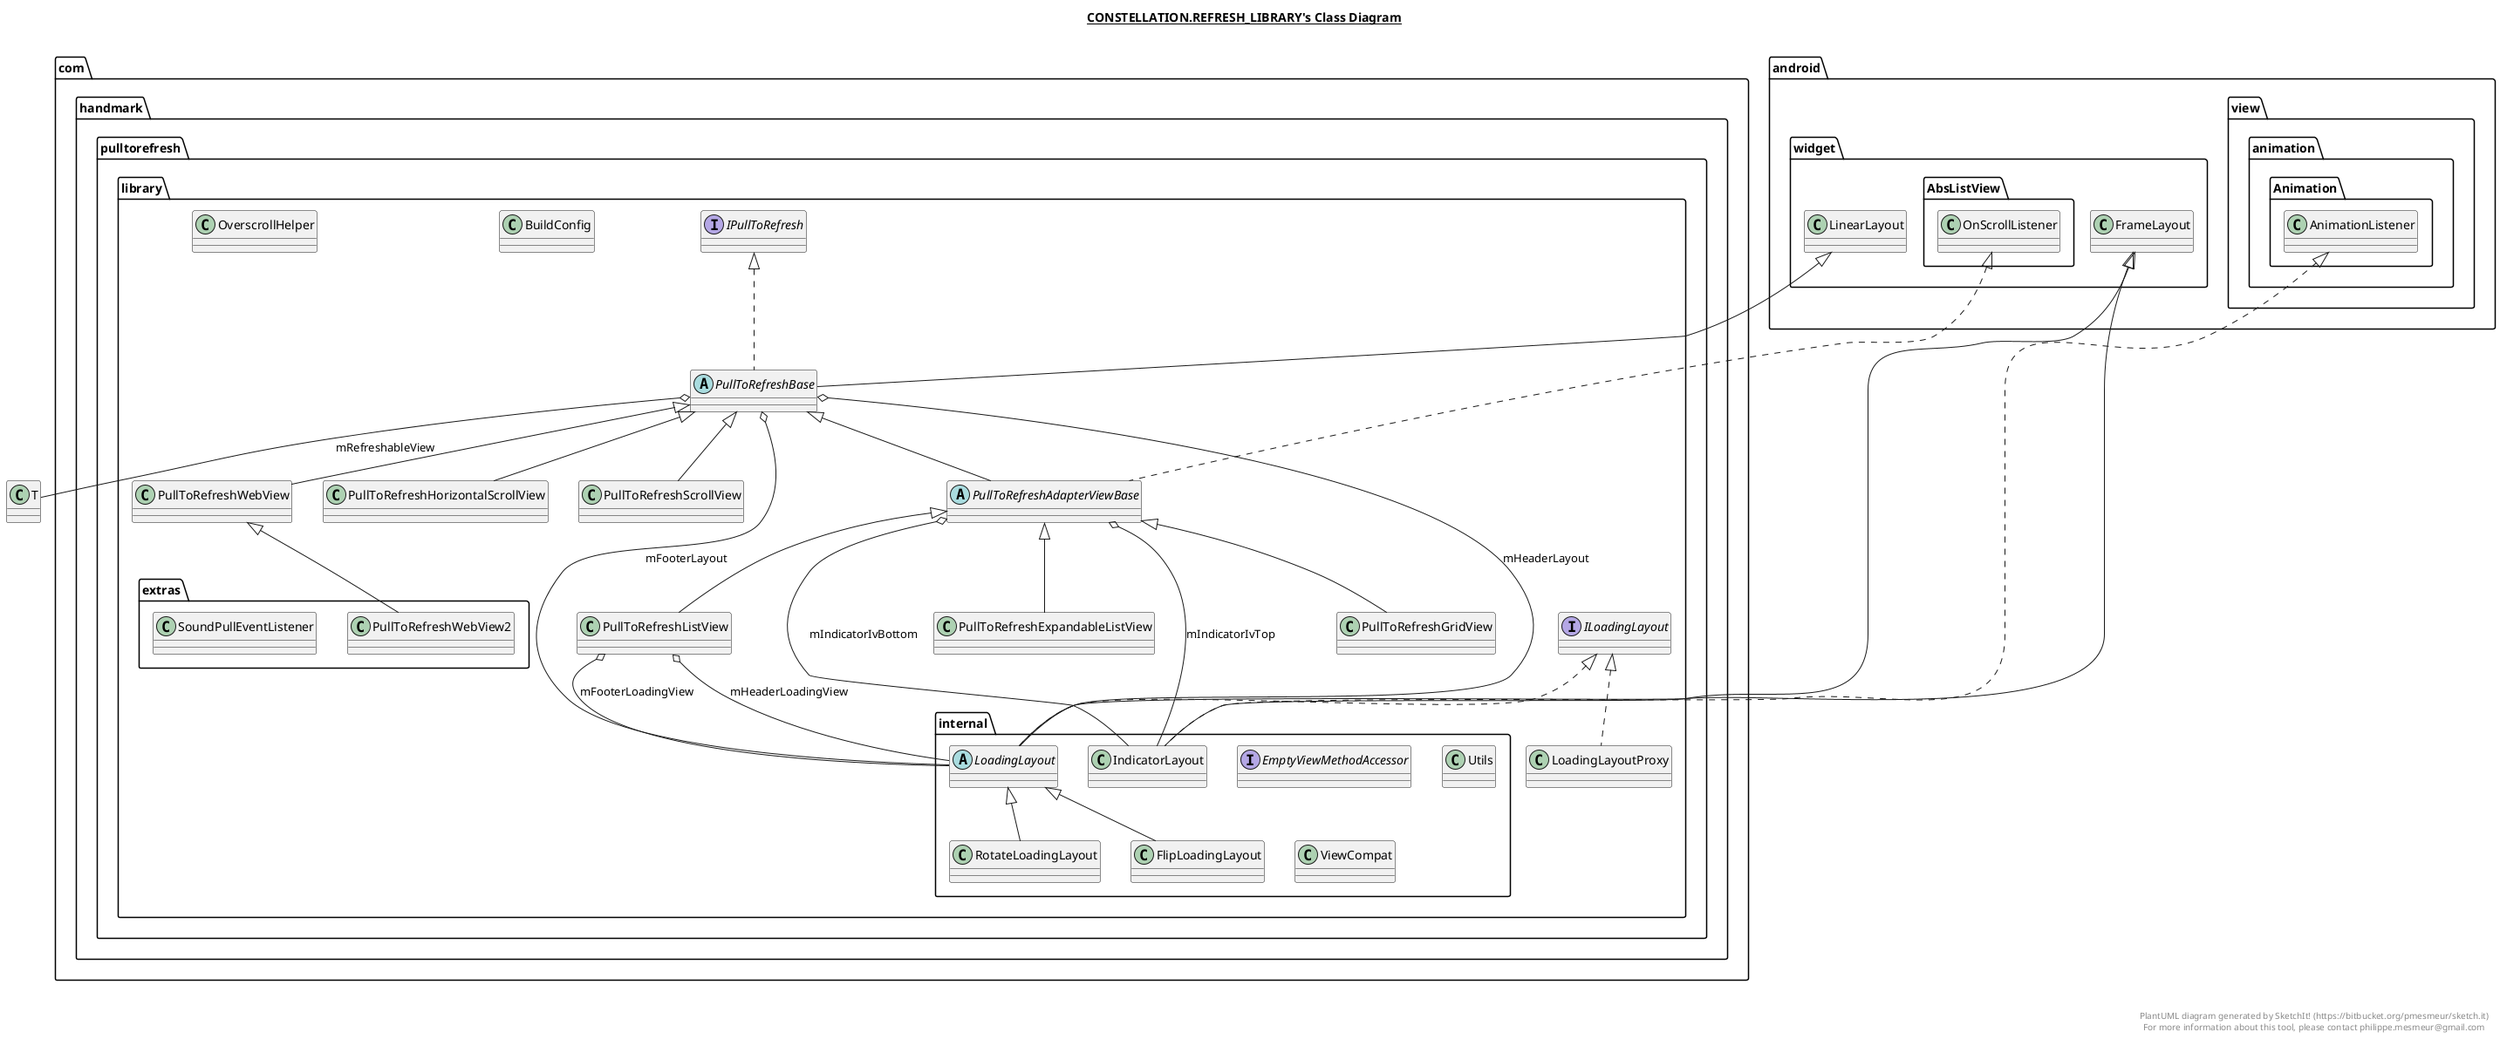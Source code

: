 @startuml

title __CONSTELLATION.REFRESH_LIBRARY's Class Diagram__\n

  namespace com.handmark.pulltorefresh.library {
    class com.handmark.pulltorefresh.library.BuildConfig {
    }
  }
  

  namespace com.handmark.pulltorefresh.library {
    interface com.handmark.pulltorefresh.library.ILoadingLayout {
    }
  }
  

  namespace com.handmark.pulltorefresh.library {
    interface com.handmark.pulltorefresh.library.IPullToRefresh {
    }
  }
  

  namespace com.handmark.pulltorefresh.library {
    class com.handmark.pulltorefresh.library.LoadingLayoutProxy {
    }
  }
  

  namespace com.handmark.pulltorefresh.library {
    class com.handmark.pulltorefresh.library.OverscrollHelper {
    }
  }
  

  namespace com.handmark.pulltorefresh.library {
    abstract class com.handmark.pulltorefresh.library.PullToRefreshAdapterViewBase {
    }
  }
  

  namespace com.handmark.pulltorefresh.library {
    abstract class com.handmark.pulltorefresh.library.PullToRefreshBase {
    }
  }
  

  namespace com.handmark.pulltorefresh.library {
    class com.handmark.pulltorefresh.library.PullToRefreshExpandableListView {
    }
  }
  

  namespace com.handmark.pulltorefresh.library {
    class com.handmark.pulltorefresh.library.PullToRefreshGridView {
    }
  }
  

  namespace com.handmark.pulltorefresh.library {
    class com.handmark.pulltorefresh.library.PullToRefreshHorizontalScrollView {
    }
  }
  

  namespace com.handmark.pulltorefresh.library {
    class com.handmark.pulltorefresh.library.PullToRefreshListView {
    }
  }
  

  namespace com.handmark.pulltorefresh.library {
    class com.handmark.pulltorefresh.library.PullToRefreshScrollView {
    }
  }
  

  namespace com.handmark.pulltorefresh.library {
    class com.handmark.pulltorefresh.library.PullToRefreshWebView {
    }
  }
  

  namespace com.handmark.pulltorefresh.library {
    namespace extras {
      class com.handmark.pulltorefresh.library.extras.PullToRefreshWebView2 {
      }
    }
  }
  

  namespace com.handmark.pulltorefresh.library {
    namespace extras {
      class com.handmark.pulltorefresh.library.extras.SoundPullEventListener {
      }
    }
  }
  

  namespace com.handmark.pulltorefresh.library {
    namespace internal {
      interface com.handmark.pulltorefresh.library.internal.EmptyViewMethodAccessor {
      }
    }
  }
  

  namespace com.handmark.pulltorefresh.library {
    namespace internal {
      class com.handmark.pulltorefresh.library.internal.FlipLoadingLayout {
      }
    }
  }
  

  namespace com.handmark.pulltorefresh.library {
    namespace internal {
      class com.handmark.pulltorefresh.library.internal.IndicatorLayout {
      }
    }
  }
  

  namespace com.handmark.pulltorefresh.library {
    namespace internal {
      abstract class com.handmark.pulltorefresh.library.internal.LoadingLayout {
      }
    }
  }
  

  namespace com.handmark.pulltorefresh.library {
    namespace internal {
      class com.handmark.pulltorefresh.library.internal.RotateLoadingLayout {
      }
    }
  }
  

  namespace com.handmark.pulltorefresh.library {
    namespace internal {
      class com.handmark.pulltorefresh.library.internal.Utils {
      }
    }
  }
  

  namespace com.handmark.pulltorefresh.library {
    namespace internal {
      class com.handmark.pulltorefresh.library.internal.ViewCompat {
      }
    }
  }
  

  com.handmark.pulltorefresh.library.LoadingLayoutProxy .up.|> com.handmark.pulltorefresh.library.ILoadingLayout
  com.handmark.pulltorefresh.library.PullToRefreshAdapterViewBase .up.|> android.widget.AbsListView.OnScrollListener
  com.handmark.pulltorefresh.library.PullToRefreshAdapterViewBase -up-|> com.handmark.pulltorefresh.library.PullToRefreshBase
  com.handmark.pulltorefresh.library.PullToRefreshAdapterViewBase o-- com.handmark.pulltorefresh.library.internal.IndicatorLayout : mIndicatorIvBottom
  com.handmark.pulltorefresh.library.PullToRefreshAdapterViewBase o-- com.handmark.pulltorefresh.library.internal.IndicatorLayout : mIndicatorIvTop
  com.handmark.pulltorefresh.library.PullToRefreshAdapterViewBase o-- com.handmark.pulltorefresh.library.PullToRefreshBase.OnLastItemVisibleListener : mOnLastItemVisibleListener
  com.handmark.pulltorefresh.library.PullToRefreshBase .up.|> com.handmark.pulltorefresh.library.IPullToRefresh
  com.handmark.pulltorefresh.library.PullToRefreshBase -up-|> android.widget.LinearLayout
  com.handmark.pulltorefresh.library.PullToRefreshBase o-- T : mRefreshableView
  com.handmark.pulltorefresh.library.PullToRefreshBase o-- com.handmark.pulltorefresh.library.PullToRefreshBase.Mode : mCurrentMode
  com.handmark.pulltorefresh.library.PullToRefreshBase o-- com.handmark.pulltorefresh.library.PullToRefreshBase.SmoothScrollRunnable : mCurrentSmoothScrollRunnable
  com.handmark.pulltorefresh.library.PullToRefreshBase o-- com.handmark.pulltorefresh.library.internal.LoadingLayout : mFooterLayout
  com.handmark.pulltorefresh.library.PullToRefreshBase o-- com.handmark.pulltorefresh.library.internal.LoadingLayout : mHeaderLayout
  com.handmark.pulltorefresh.library.PullToRefreshBase o-- com.handmark.pulltorefresh.library.PullToRefreshBase.AnimationStyle : mLoadingAnimationStyle
  com.handmark.pulltorefresh.library.PullToRefreshBase o-- com.handmark.pulltorefresh.library.PullToRefreshBase.Mode : mMode
  com.handmark.pulltorefresh.library.PullToRefreshBase o-- com.handmark.pulltorefresh.library.PullToRefreshBase.State : mState
  com.handmark.pulltorefresh.library.PullToRefreshExpandableListView -up-|> com.handmark.pulltorefresh.library.PullToRefreshAdapterViewBase
  com.handmark.pulltorefresh.library.PullToRefreshGridView -up-|> com.handmark.pulltorefresh.library.PullToRefreshAdapterViewBase
  com.handmark.pulltorefresh.library.PullToRefreshHorizontalScrollView -up-|> com.handmark.pulltorefresh.library.PullToRefreshBase
  com.handmark.pulltorefresh.library.PullToRefreshListView -up-|> com.handmark.pulltorefresh.library.PullToRefreshAdapterViewBase
  com.handmark.pulltorefresh.library.PullToRefreshListView o-- com.handmark.pulltorefresh.library.internal.LoadingLayout : mFooterLoadingView
  com.handmark.pulltorefresh.library.PullToRefreshListView o-- com.handmark.pulltorefresh.library.internal.LoadingLayout : mHeaderLoadingView
  com.handmark.pulltorefresh.library.PullToRefreshScrollView -up-|> com.handmark.pulltorefresh.library.PullToRefreshBase
  com.handmark.pulltorefresh.library.PullToRefreshWebView -up-|> com.handmark.pulltorefresh.library.PullToRefreshBase
  com.handmark.pulltorefresh.library.extras.PullToRefreshWebView2 -up-|> com.handmark.pulltorefresh.library.PullToRefreshWebView
  com.handmark.pulltorefresh.library.extras.PullToRefreshWebView2 o-- com.handmark.pulltorefresh.library.extras.PullToRefreshWebView2.JsValueCallback : mJsCallback
  com.handmark.pulltorefresh.library.extras.SoundPullEventListener .up.|> com.handmark.pulltorefresh.library.PullToRefreshBase.OnPullEventListener
  com.handmark.pulltorefresh.library.internal.FlipLoadingLayout -up-|> com.handmark.pulltorefresh.library.internal.LoadingLayout
  com.handmark.pulltorefresh.library.internal.IndicatorLayout .up.|> android.view.animation.Animation.AnimationListener
  com.handmark.pulltorefresh.library.internal.IndicatorLayout -up-|> android.widget.FrameLayout
  com.handmark.pulltorefresh.library.internal.LoadingLayout .up.|> com.handmark.pulltorefresh.library.ILoadingLayout
  com.handmark.pulltorefresh.library.internal.LoadingLayout -up-|> android.widget.FrameLayout
  com.handmark.pulltorefresh.library.internal.LoadingLayout o-- com.handmark.pulltorefresh.library.PullToRefreshBase.Mode : mMode
  com.handmark.pulltorefresh.library.internal.LoadingLayout o-- com.handmark.pulltorefresh.library.PullToRefreshBase.Orientation : mScrollDirection
  com.handmark.pulltorefresh.library.internal.RotateLoadingLayout -up-|> com.handmark.pulltorefresh.library.internal.LoadingLayout


right footer


PlantUML diagram generated by SketchIt! (https://bitbucket.org/pmesmeur/sketch.it)
For more information about this tool, please contact philippe.mesmeur@gmail.com
endfooter

@enduml
